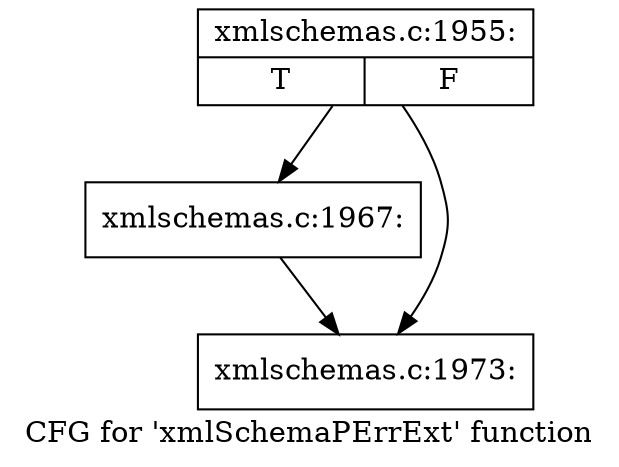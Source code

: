 digraph "CFG for 'xmlSchemaPErrExt' function" {
	label="CFG for 'xmlSchemaPErrExt' function";

	Node0x4cbf140 [shape=record,label="{xmlschemas.c:1955:|{<s0>T|<s1>F}}"];
	Node0x4cbf140 -> Node0x4cc47c0;
	Node0x4cbf140 -> Node0x4cc4810;
	Node0x4cc47c0 [shape=record,label="{xmlschemas.c:1967:}"];
	Node0x4cc47c0 -> Node0x4cc4810;
	Node0x4cc4810 [shape=record,label="{xmlschemas.c:1973:}"];
}
